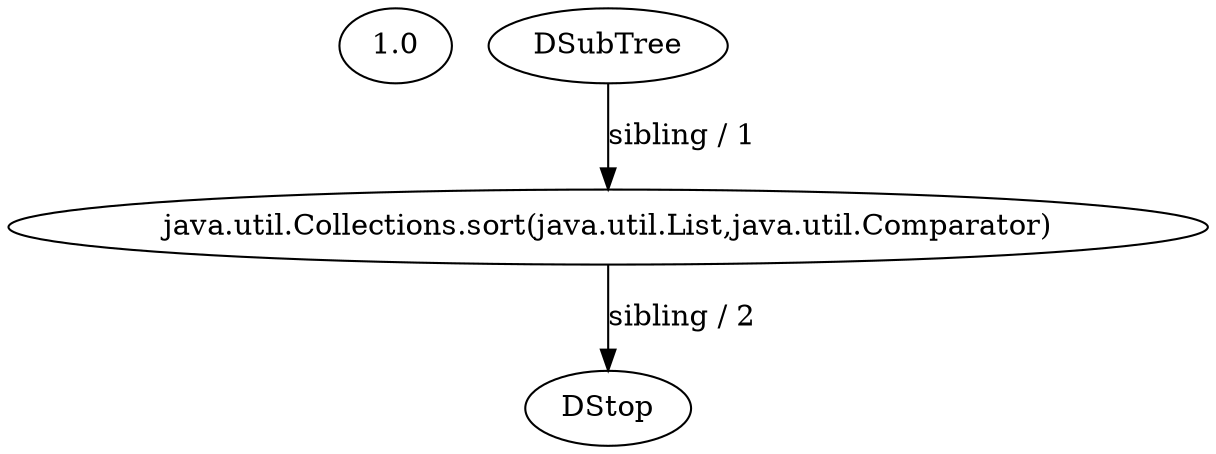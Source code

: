 // Program AST
digraph {
	1.0 [label=1.0]
	0 [label=DSubTree]
	1 [label="java.util.Collections.sort(java.util.List,java.util.Comparator)"]
	0 -> 1 [label="sibling / 1" constraint=true direction=LR]
	2 [label=DStop]
	1 -> 2 [label="sibling / 2" constraint=true direction=LR]
}

